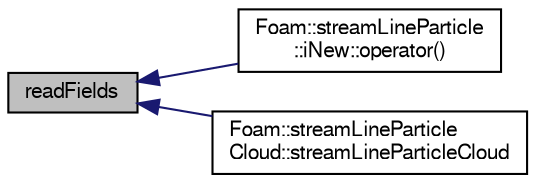 digraph "readFields"
{
  bgcolor="transparent";
  edge [fontname="FreeSans",fontsize="10",labelfontname="FreeSans",labelfontsize="10"];
  node [fontname="FreeSans",fontsize="10",shape=record];
  rankdir="LR";
  Node223 [label="readFields",height=0.2,width=0.4,color="black", fillcolor="grey75", style="filled", fontcolor="black"];
  Node223 -> Node224 [dir="back",color="midnightblue",fontsize="10",style="solid",fontname="FreeSans"];
  Node224 [label="Foam::streamLineParticle\l::iNew::operator()",height=0.2,width=0.4,color="black",URL="$a28782.html#acd63a3abfe79adcabffffd5c51b01ac4"];
  Node223 -> Node225 [dir="back",color="midnightblue",fontsize="10",style="solid",fontname="FreeSans"];
  Node225 [label="Foam::streamLineParticle\lCloud::streamLineParticleCloud",height=0.2,width=0.4,color="black",URL="$a28786.html#a50583d865a334d69f63bc96c499f16f3",tooltip="Construct given mesh. "];
}
